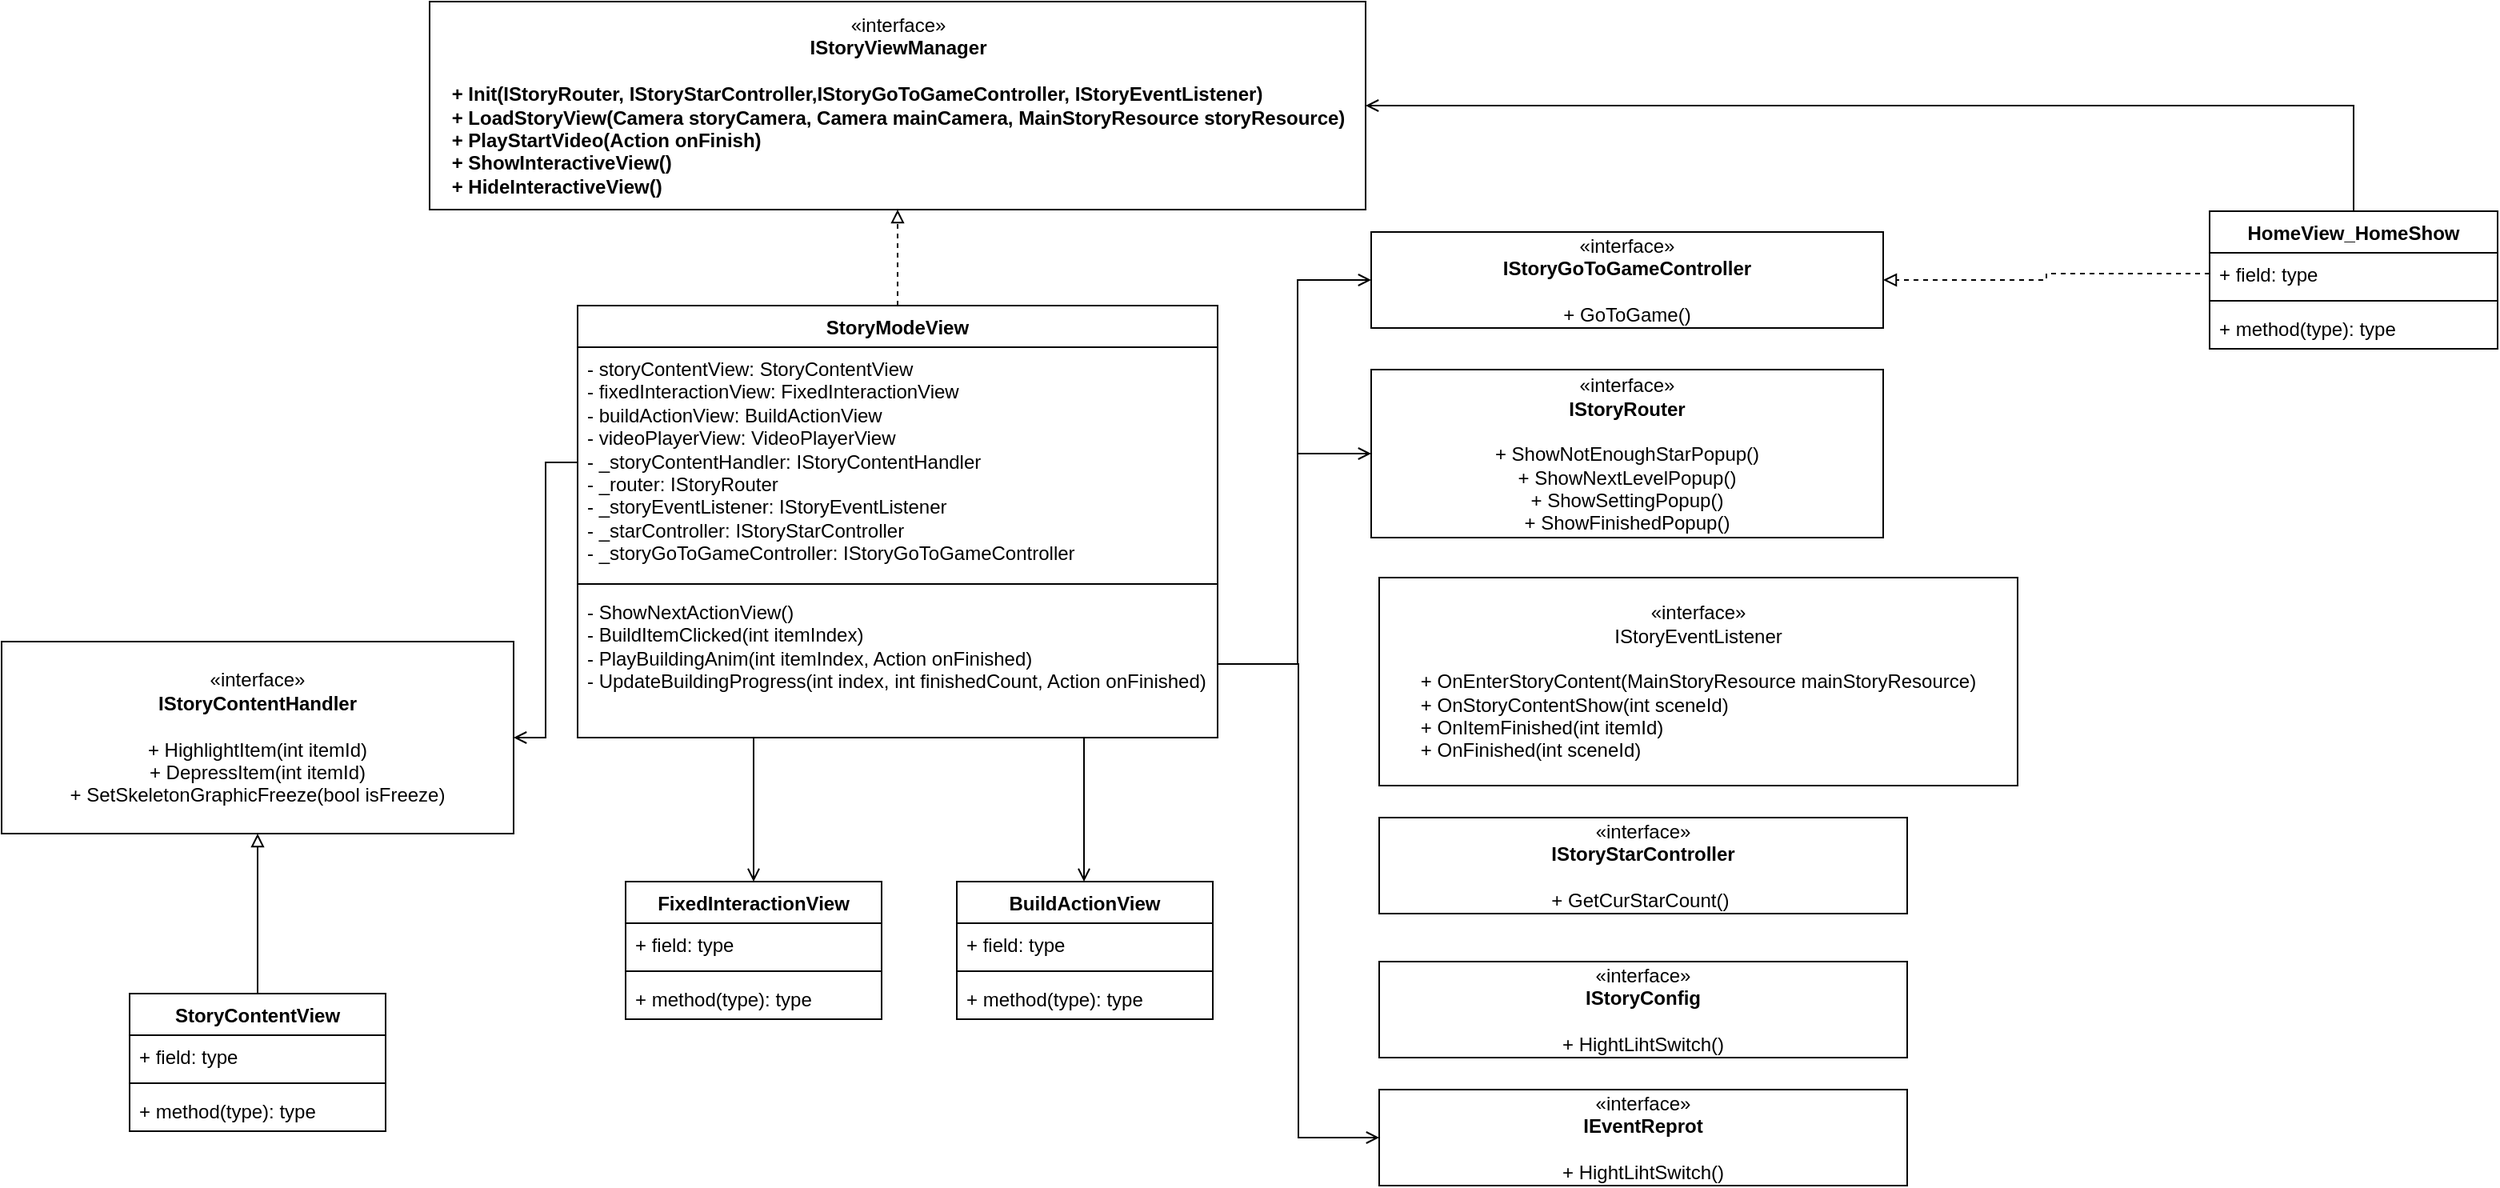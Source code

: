 <mxfile version="21.4.0" type="device">
  <diagram id="C5RBs43oDa-KdzZeNtuy" name="Page-1">
    <mxGraphModel dx="899" dy="566" grid="1" gridSize="10" guides="1" tooltips="1" connect="1" arrows="1" fold="1" page="1" pageScale="1" pageWidth="827" pageHeight="1169" math="0" shadow="0">
      <root>
        <mxCell id="WIyWlLk6GJQsqaUBKTNV-0" />
        <mxCell id="WIyWlLk6GJQsqaUBKTNV-1" parent="WIyWlLk6GJQsqaUBKTNV-0" />
        <mxCell id="JIIn0gWYJg09LjGFe-by-29" style="edgeStyle=orthogonalEdgeStyle;rounded=0;orthogonalLoop=1;jettySize=auto;html=1;exitX=0.5;exitY=0;exitDx=0;exitDy=0;entryX=0.5;entryY=1;entryDx=0;entryDy=0;endArrow=block;endFill=0;dashed=1;" parent="WIyWlLk6GJQsqaUBKTNV-1" source="JIIn0gWYJg09LjGFe-by-6" target="JIIn0gWYJg09LjGFe-by-10" edge="1">
          <mxGeometry relative="1" as="geometry" />
        </mxCell>
        <mxCell id="JIIn0gWYJg09LjGFe-by-6" value="StoryModeView" style="swimlane;fontStyle=1;align=center;verticalAlign=top;childLayout=stackLayout;horizontal=1;startSize=26;horizontalStack=0;resizeParent=1;resizeParentMax=0;resizeLast=0;collapsible=1;marginBottom=0;whiteSpace=wrap;html=1;" parent="WIyWlLk6GJQsqaUBKTNV-1" vertex="1">
          <mxGeometry x="430" y="470" width="400" height="270" as="geometry" />
        </mxCell>
        <mxCell id="JIIn0gWYJg09LjGFe-by-7" value="- storyContentView: StoryContentView&lt;br&gt;- fixedInteractionView:&amp;nbsp;FixedInteractionView&lt;br&gt;- buildActionView:&amp;nbsp;BuildActionView&lt;br&gt;- videoPlayerView:&amp;nbsp;VideoPlayerView&lt;br&gt;-&amp;nbsp;_storyContentHandler:&amp;nbsp;IStoryContentHandler&lt;br&gt;-&amp;nbsp;_router:&amp;nbsp;IStoryRouter&lt;br&gt;-&amp;nbsp;_storyEventListener: IStoryEventListener&lt;br&gt;-&amp;nbsp;_starController:&amp;nbsp;IStoryStarController&lt;br&gt;-&amp;nbsp;_storyGoToGameController:&amp;nbsp;IStoryGoToGameController" style="text;strokeColor=none;fillColor=none;align=left;verticalAlign=top;spacingLeft=4;spacingRight=4;overflow=hidden;rotatable=0;points=[[0,0.5],[1,0.5]];portConstraint=eastwest;whiteSpace=wrap;html=1;" parent="JIIn0gWYJg09LjGFe-by-6" vertex="1">
          <mxGeometry y="26" width="400" height="144" as="geometry" />
        </mxCell>
        <mxCell id="JIIn0gWYJg09LjGFe-by-8" value="" style="line;strokeWidth=1;fillColor=none;align=left;verticalAlign=middle;spacingTop=-1;spacingLeft=3;spacingRight=3;rotatable=0;labelPosition=right;points=[];portConstraint=eastwest;strokeColor=inherit;" parent="JIIn0gWYJg09LjGFe-by-6" vertex="1">
          <mxGeometry y="170" width="400" height="8" as="geometry" />
        </mxCell>
        <mxCell id="JIIn0gWYJg09LjGFe-by-9" value="- ShowNextActionView()&lt;br&gt;- BuildItemClicked(int itemIndex)&lt;br&gt;-&amp;nbsp;PlayBuildingAnim(int itemIndex, Action onFinished)&lt;br&gt;-&amp;nbsp;UpdateBuildingProgress(int index, int finishedCount, Action onFinished)" style="text;strokeColor=none;fillColor=none;align=left;verticalAlign=top;spacingLeft=4;spacingRight=4;overflow=hidden;rotatable=0;points=[[0,0.5],[1,0.5]];portConstraint=eastwest;whiteSpace=wrap;html=1;" parent="JIIn0gWYJg09LjGFe-by-6" vertex="1">
          <mxGeometry y="178" width="400" height="92" as="geometry" />
        </mxCell>
        <mxCell id="JIIn0gWYJg09LjGFe-by-10" value="«interface»&lt;br&gt;&lt;div style=&quot;&quot;&gt;&lt;b style=&quot;background-color: initial;&quot;&gt;IStoryViewManager&lt;/b&gt;&lt;/div&gt;&lt;br&gt;&lt;div style=&quot;text-align: left;&quot;&gt;&lt;b style=&quot;background-color: initial;&quot;&gt;+ Init(IStoryRouter, IStoryStarController,&lt;/b&gt;&lt;b style=&quot;background-color: initial;&quot;&gt;IStoryGoToGameController, IStoryEventListener)&lt;/b&gt;&lt;/div&gt;&lt;b&gt;+ LoadStoryView(Camera storyCamera, Camera mainCamera, MainStoryResource storyResource)&lt;br&gt;&lt;div style=&quot;text-align: left;&quot;&gt;&lt;b style=&quot;background-color: initial;&quot;&gt;+&amp;nbsp;&lt;/b&gt;&lt;b style=&quot;background-color: initial;&quot;&gt;PlayStartVideo(Action onFinish)&lt;/b&gt;&lt;/div&gt;&lt;div style=&quot;text-align: left;&quot;&gt;&lt;b style=&quot;background-color: initial;&quot;&gt;+&amp;nbsp;&lt;/b&gt;&lt;b style=&quot;background-color: initial;&quot;&gt;ShowInteractiveView()&lt;/b&gt;&lt;/div&gt;&lt;div style=&quot;text-align: left;&quot;&gt;&lt;b style=&quot;background-color: initial;&quot;&gt;+&amp;nbsp;&lt;/b&gt;&lt;b style=&quot;background-color: initial;&quot;&gt;HideInteractiveView()&lt;/b&gt;&lt;/div&gt;&lt;/b&gt;" style="html=1;whiteSpace=wrap;" parent="WIyWlLk6GJQsqaUBKTNV-1" vertex="1">
          <mxGeometry x="337.5" y="280" width="585" height="130" as="geometry" />
        </mxCell>
        <mxCell id="JIIn0gWYJg09LjGFe-by-11" value="«interface»&lt;br&gt;&lt;b&gt;IStoryStarController&lt;/b&gt;&lt;br&gt;&lt;br&gt;&lt;div style=&quot;text-align: left;&quot;&gt;&lt;span style=&quot;background-color: initial;&quot;&gt;+&amp;nbsp;&lt;/span&gt;&lt;span style=&quot;background-color: initial;&quot;&gt;GetCurStarCount()&lt;/span&gt;&lt;/div&gt;" style="html=1;whiteSpace=wrap;" parent="WIyWlLk6GJQsqaUBKTNV-1" vertex="1">
          <mxGeometry x="931" y="790" width="330" height="60" as="geometry" />
        </mxCell>
        <mxCell id="JIIn0gWYJg09LjGFe-by-12" value="«interface»&lt;br&gt;&lt;b&gt;IStoryRouter&lt;br&gt;&lt;br&gt;&lt;/b&gt;+&amp;nbsp;ShowNotEnoughStarPopup()&lt;br&gt;+&amp;nbsp;ShowNextLevelPopup()&lt;br&gt;+&amp;nbsp;ShowSettingPopup()&lt;br&gt;+&amp;nbsp;ShowFinishedPopup()" style="html=1;whiteSpace=wrap;" parent="WIyWlLk6GJQsqaUBKTNV-1" vertex="1">
          <mxGeometry x="926" y="510" width="320" height="105" as="geometry" />
        </mxCell>
        <mxCell id="JIIn0gWYJg09LjGFe-by-13" value="«interface»&lt;br&gt;&lt;b&gt;IStoryGoToGameController&lt;br&gt;&lt;br&gt;&lt;/b&gt;+&amp;nbsp;GoToGame()" style="html=1;whiteSpace=wrap;" parent="WIyWlLk6GJQsqaUBKTNV-1" vertex="1">
          <mxGeometry x="926" y="424" width="320" height="60" as="geometry" />
        </mxCell>
        <mxCell id="JIIn0gWYJg09LjGFe-by-14" value="«interface»&lt;br&gt;&lt;b&gt;IStoryConfig&lt;br&gt;&lt;/b&gt;&lt;br&gt;&lt;div style=&quot;text-align: left;&quot;&gt;&lt;span style=&quot;background-color: initial;&quot;&gt;+&amp;nbsp;&lt;/span&gt;&lt;span style=&quot;background-color: initial;&quot;&gt;HightLihtSwitch()&lt;/span&gt;&lt;/div&gt;" style="html=1;whiteSpace=wrap;" parent="WIyWlLk6GJQsqaUBKTNV-1" vertex="1">
          <mxGeometry x="931" y="880" width="330" height="60" as="geometry" />
        </mxCell>
        <mxCell id="JIIn0gWYJg09LjGFe-by-28" style="edgeStyle=orthogonalEdgeStyle;rounded=0;orthogonalLoop=1;jettySize=auto;html=1;exitX=0.5;exitY=0;exitDx=0;exitDy=0;entryX=0.5;entryY=1;entryDx=0;entryDy=0;endArrow=block;endFill=0;" parent="WIyWlLk6GJQsqaUBKTNV-1" source="JIIn0gWYJg09LjGFe-by-15" target="JIIn0gWYJg09LjGFe-by-27" edge="1">
          <mxGeometry relative="1" as="geometry" />
        </mxCell>
        <mxCell id="JIIn0gWYJg09LjGFe-by-15" value="StoryContentView" style="swimlane;fontStyle=1;align=center;verticalAlign=top;childLayout=stackLayout;horizontal=1;startSize=26;horizontalStack=0;resizeParent=1;resizeParentMax=0;resizeLast=0;collapsible=1;marginBottom=0;whiteSpace=wrap;html=1;" parent="WIyWlLk6GJQsqaUBKTNV-1" vertex="1">
          <mxGeometry x="150" y="900" width="160" height="86" as="geometry" />
        </mxCell>
        <mxCell id="JIIn0gWYJg09LjGFe-by-16" value="+ field: type" style="text;strokeColor=none;fillColor=none;align=left;verticalAlign=top;spacingLeft=4;spacingRight=4;overflow=hidden;rotatable=0;points=[[0,0.5],[1,0.5]];portConstraint=eastwest;whiteSpace=wrap;html=1;" parent="JIIn0gWYJg09LjGFe-by-15" vertex="1">
          <mxGeometry y="26" width="160" height="26" as="geometry" />
        </mxCell>
        <mxCell id="JIIn0gWYJg09LjGFe-by-17" value="" style="line;strokeWidth=1;fillColor=none;align=left;verticalAlign=middle;spacingTop=-1;spacingLeft=3;spacingRight=3;rotatable=0;labelPosition=right;points=[];portConstraint=eastwest;strokeColor=inherit;" parent="JIIn0gWYJg09LjGFe-by-15" vertex="1">
          <mxGeometry y="52" width="160" height="8" as="geometry" />
        </mxCell>
        <mxCell id="JIIn0gWYJg09LjGFe-by-18" value="+ method(type): type" style="text;strokeColor=none;fillColor=none;align=left;verticalAlign=top;spacingLeft=4;spacingRight=4;overflow=hidden;rotatable=0;points=[[0,0.5],[1,0.5]];portConstraint=eastwest;whiteSpace=wrap;html=1;" parent="JIIn0gWYJg09LjGFe-by-15" vertex="1">
          <mxGeometry y="60" width="160" height="26" as="geometry" />
        </mxCell>
        <mxCell id="JIIn0gWYJg09LjGFe-by-19" value="FixedInteractionView" style="swimlane;fontStyle=1;align=center;verticalAlign=top;childLayout=stackLayout;horizontal=1;startSize=26;horizontalStack=0;resizeParent=1;resizeParentMax=0;resizeLast=0;collapsible=1;marginBottom=0;whiteSpace=wrap;html=1;" parent="WIyWlLk6GJQsqaUBKTNV-1" vertex="1">
          <mxGeometry x="460" y="830" width="160" height="86" as="geometry" />
        </mxCell>
        <mxCell id="JIIn0gWYJg09LjGFe-by-20" value="+ field: type" style="text;strokeColor=none;fillColor=none;align=left;verticalAlign=top;spacingLeft=4;spacingRight=4;overflow=hidden;rotatable=0;points=[[0,0.5],[1,0.5]];portConstraint=eastwest;whiteSpace=wrap;html=1;" parent="JIIn0gWYJg09LjGFe-by-19" vertex="1">
          <mxGeometry y="26" width="160" height="26" as="geometry" />
        </mxCell>
        <mxCell id="JIIn0gWYJg09LjGFe-by-21" value="" style="line;strokeWidth=1;fillColor=none;align=left;verticalAlign=middle;spacingTop=-1;spacingLeft=3;spacingRight=3;rotatable=0;labelPosition=right;points=[];portConstraint=eastwest;strokeColor=inherit;" parent="JIIn0gWYJg09LjGFe-by-19" vertex="1">
          <mxGeometry y="52" width="160" height="8" as="geometry" />
        </mxCell>
        <mxCell id="JIIn0gWYJg09LjGFe-by-22" value="+ method(type): type" style="text;strokeColor=none;fillColor=none;align=left;verticalAlign=top;spacingLeft=4;spacingRight=4;overflow=hidden;rotatable=0;points=[[0,0.5],[1,0.5]];portConstraint=eastwest;whiteSpace=wrap;html=1;" parent="JIIn0gWYJg09LjGFe-by-19" vertex="1">
          <mxGeometry y="60" width="160" height="26" as="geometry" />
        </mxCell>
        <mxCell id="JIIn0gWYJg09LjGFe-by-23" value="BuildActionView" style="swimlane;fontStyle=1;align=center;verticalAlign=top;childLayout=stackLayout;horizontal=1;startSize=26;horizontalStack=0;resizeParent=1;resizeParentMax=0;resizeLast=0;collapsible=1;marginBottom=0;whiteSpace=wrap;html=1;" parent="WIyWlLk6GJQsqaUBKTNV-1" vertex="1">
          <mxGeometry x="667" y="830" width="160" height="86" as="geometry" />
        </mxCell>
        <mxCell id="JIIn0gWYJg09LjGFe-by-24" value="+ field: type" style="text;strokeColor=none;fillColor=none;align=left;verticalAlign=top;spacingLeft=4;spacingRight=4;overflow=hidden;rotatable=0;points=[[0,0.5],[1,0.5]];portConstraint=eastwest;whiteSpace=wrap;html=1;" parent="JIIn0gWYJg09LjGFe-by-23" vertex="1">
          <mxGeometry y="26" width="160" height="26" as="geometry" />
        </mxCell>
        <mxCell id="JIIn0gWYJg09LjGFe-by-25" value="" style="line;strokeWidth=1;fillColor=none;align=left;verticalAlign=middle;spacingTop=-1;spacingLeft=3;spacingRight=3;rotatable=0;labelPosition=right;points=[];portConstraint=eastwest;strokeColor=inherit;" parent="JIIn0gWYJg09LjGFe-by-23" vertex="1">
          <mxGeometry y="52" width="160" height="8" as="geometry" />
        </mxCell>
        <mxCell id="JIIn0gWYJg09LjGFe-by-26" value="+ method(type): type" style="text;strokeColor=none;fillColor=none;align=left;verticalAlign=top;spacingLeft=4;spacingRight=4;overflow=hidden;rotatable=0;points=[[0,0.5],[1,0.5]];portConstraint=eastwest;whiteSpace=wrap;html=1;" parent="JIIn0gWYJg09LjGFe-by-23" vertex="1">
          <mxGeometry y="60" width="160" height="26" as="geometry" />
        </mxCell>
        <mxCell id="JIIn0gWYJg09LjGFe-by-27" value="«interface»&lt;br&gt;&lt;b&gt;IStoryContentHandler&lt;br&gt;&lt;br&gt;&lt;/b&gt;+&amp;nbsp;HighlightItem(int itemId)&lt;br&gt;+&amp;nbsp;DepressItem(int itemId)&lt;br&gt;+&amp;nbsp;SetSkeletonGraphicFreeze(bool isFreeze)" style="html=1;whiteSpace=wrap;" parent="WIyWlLk6GJQsqaUBKTNV-1" vertex="1">
          <mxGeometry x="70" y="680" width="320" height="120" as="geometry" />
        </mxCell>
        <mxCell id="JIIn0gWYJg09LjGFe-by-36" value="«interface»&lt;br&gt;&lt;b&gt;IEventReprot&lt;br&gt;&lt;/b&gt;&lt;br&gt;&lt;div style=&quot;text-align: left;&quot;&gt;&lt;span style=&quot;background-color: initial;&quot;&gt;+&amp;nbsp;&lt;/span&gt;&lt;span style=&quot;background-color: initial;&quot;&gt;HightLihtSwitch()&lt;/span&gt;&lt;/div&gt;" style="html=1;whiteSpace=wrap;" parent="WIyWlLk6GJQsqaUBKTNV-1" vertex="1">
          <mxGeometry x="931" y="960" width="330" height="60" as="geometry" />
        </mxCell>
        <mxCell id="JIIn0gWYJg09LjGFe-by-37" style="edgeStyle=orthogonalEdgeStyle;rounded=0;orthogonalLoop=1;jettySize=auto;html=1;exitX=0;exitY=0.5;exitDx=0;exitDy=0;entryX=1;entryY=0.5;entryDx=0;entryDy=0;endArrow=open;endFill=0;" parent="WIyWlLk6GJQsqaUBKTNV-1" source="JIIn0gWYJg09LjGFe-by-7" target="JIIn0gWYJg09LjGFe-by-27" edge="1">
          <mxGeometry relative="1" as="geometry" />
        </mxCell>
        <mxCell id="JIIn0gWYJg09LjGFe-by-40" style="edgeStyle=orthogonalEdgeStyle;rounded=0;orthogonalLoop=1;jettySize=auto;html=1;entryX=0.5;entryY=0;entryDx=0;entryDy=0;endArrow=open;endFill=0;" parent="WIyWlLk6GJQsqaUBKTNV-1" target="JIIn0gWYJg09LjGFe-by-19" edge="1">
          <mxGeometry relative="1" as="geometry">
            <mxPoint x="540" y="740" as="sourcePoint" />
            <Array as="points">
              <mxPoint x="540" y="760" />
              <mxPoint x="540" y="760" />
            </Array>
          </mxGeometry>
        </mxCell>
        <mxCell id="JIIn0gWYJg09LjGFe-by-41" style="edgeStyle=orthogonalEdgeStyle;rounded=0;orthogonalLoop=1;jettySize=auto;html=1;entryX=0.5;entryY=0;entryDx=0;entryDy=0;endArrow=open;endFill=0;" parent="WIyWlLk6GJQsqaUBKTNV-1" edge="1">
          <mxGeometry relative="1" as="geometry">
            <mxPoint x="746.5" y="740" as="sourcePoint" />
            <mxPoint x="746.5" y="830" as="targetPoint" />
            <Array as="points">
              <mxPoint x="746.5" y="760" />
              <mxPoint x="746.5" y="760" />
            </Array>
          </mxGeometry>
        </mxCell>
        <mxCell id="JIIn0gWYJg09LjGFe-by-51" style="edgeStyle=orthogonalEdgeStyle;rounded=0;orthogonalLoop=1;jettySize=auto;html=1;exitX=0.5;exitY=0;exitDx=0;exitDy=0;entryX=1;entryY=0.5;entryDx=0;entryDy=0;endArrow=open;endFill=0;" parent="WIyWlLk6GJQsqaUBKTNV-1" source="JIIn0gWYJg09LjGFe-by-42" target="JIIn0gWYJg09LjGFe-by-10" edge="1">
          <mxGeometry relative="1" as="geometry" />
        </mxCell>
        <mxCell id="JIIn0gWYJg09LjGFe-by-42" value="HomeView_HomeShow" style="swimlane;fontStyle=1;align=center;verticalAlign=top;childLayout=stackLayout;horizontal=1;startSize=26;horizontalStack=0;resizeParent=1;resizeParentMax=0;resizeLast=0;collapsible=1;marginBottom=0;whiteSpace=wrap;html=1;" parent="WIyWlLk6GJQsqaUBKTNV-1" vertex="1">
          <mxGeometry x="1450" y="411" width="180" height="86" as="geometry" />
        </mxCell>
        <mxCell id="JIIn0gWYJg09LjGFe-by-43" value="+ field: type" style="text;strokeColor=none;fillColor=none;align=left;verticalAlign=top;spacingLeft=4;spacingRight=4;overflow=hidden;rotatable=0;points=[[0,0.5],[1,0.5]];portConstraint=eastwest;whiteSpace=wrap;html=1;" parent="JIIn0gWYJg09LjGFe-by-42" vertex="1">
          <mxGeometry y="26" width="180" height="26" as="geometry" />
        </mxCell>
        <mxCell id="JIIn0gWYJg09LjGFe-by-44" value="" style="line;strokeWidth=1;fillColor=none;align=left;verticalAlign=middle;spacingTop=-1;spacingLeft=3;spacingRight=3;rotatable=0;labelPosition=right;points=[];portConstraint=eastwest;strokeColor=inherit;" parent="JIIn0gWYJg09LjGFe-by-42" vertex="1">
          <mxGeometry y="52" width="180" height="8" as="geometry" />
        </mxCell>
        <mxCell id="JIIn0gWYJg09LjGFe-by-45" value="+ method(type): type" style="text;strokeColor=none;fillColor=none;align=left;verticalAlign=top;spacingLeft=4;spacingRight=4;overflow=hidden;rotatable=0;points=[[0,0.5],[1,0.5]];portConstraint=eastwest;whiteSpace=wrap;html=1;" parent="JIIn0gWYJg09LjGFe-by-42" vertex="1">
          <mxGeometry y="60" width="180" height="26" as="geometry" />
        </mxCell>
        <mxCell id="JIIn0gWYJg09LjGFe-by-46" style="edgeStyle=orthogonalEdgeStyle;rounded=0;orthogonalLoop=1;jettySize=auto;html=1;exitX=1;exitY=0.5;exitDx=0;exitDy=0;entryX=0;entryY=0.5;entryDx=0;entryDy=0;endArrow=open;endFill=0;" parent="WIyWlLk6GJQsqaUBKTNV-1" source="JIIn0gWYJg09LjGFe-by-9" target="JIIn0gWYJg09LjGFe-by-12" edge="1">
          <mxGeometry relative="1" as="geometry">
            <Array as="points">
              <mxPoint x="880" y="694" />
              <mxPoint x="880" y="563" />
            </Array>
          </mxGeometry>
        </mxCell>
        <mxCell id="JIIn0gWYJg09LjGFe-by-47" style="edgeStyle=orthogonalEdgeStyle;rounded=0;orthogonalLoop=1;jettySize=auto;html=1;exitX=1;exitY=0.5;exitDx=0;exitDy=0;entryX=0;entryY=0.5;entryDx=0;entryDy=0;endArrow=open;endFill=0;" parent="WIyWlLk6GJQsqaUBKTNV-1" source="JIIn0gWYJg09LjGFe-by-9" target="JIIn0gWYJg09LjGFe-by-13" edge="1">
          <mxGeometry relative="1" as="geometry">
            <Array as="points">
              <mxPoint x="880" y="694" />
              <mxPoint x="880" y="454" />
            </Array>
          </mxGeometry>
        </mxCell>
        <mxCell id="JIIn0gWYJg09LjGFe-by-48" style="edgeStyle=orthogonalEdgeStyle;rounded=0;orthogonalLoop=1;jettySize=auto;html=1;exitX=1;exitY=0.5;exitDx=0;exitDy=0;entryX=0;entryY=0.5;entryDx=0;entryDy=0;endArrow=open;endFill=0;" parent="WIyWlLk6GJQsqaUBKTNV-1" source="JIIn0gWYJg09LjGFe-by-9" target="JIIn0gWYJg09LjGFe-by-36" edge="1">
          <mxGeometry relative="1" as="geometry" />
        </mxCell>
        <mxCell id="JIIn0gWYJg09LjGFe-by-50" style="edgeStyle=orthogonalEdgeStyle;rounded=0;orthogonalLoop=1;jettySize=auto;html=1;exitX=0;exitY=0.5;exitDx=0;exitDy=0;entryX=1;entryY=0.5;entryDx=0;entryDy=0;endArrow=block;endFill=0;dashed=1;" parent="WIyWlLk6GJQsqaUBKTNV-1" source="JIIn0gWYJg09LjGFe-by-43" target="JIIn0gWYJg09LjGFe-by-13" edge="1">
          <mxGeometry relative="1" as="geometry" />
        </mxCell>
        <mxCell id="JIIn0gWYJg09LjGFe-by-52" value="«interface»&lt;br&gt;IStoryEventListener&lt;br&gt;&lt;br&gt;&lt;div style=&quot;text-align: left;&quot;&gt;&lt;span style=&quot;background-color: initial;&quot;&gt;+&amp;nbsp;&lt;/span&gt;OnEnterStoryContent(MainStoryResource mainStoryResource&lt;span style=&quot;background-color: initial;&quot;&gt;)&lt;/span&gt;&lt;/div&gt;&lt;div style=&quot;text-align: left;&quot;&gt;+&amp;nbsp;OnStoryContentShow(int sceneId)&lt;/div&gt;&lt;div style=&quot;text-align: left;&quot;&gt;+&amp;nbsp;OnItemFinished(int itemId)&lt;/div&gt;&lt;div style=&quot;text-align: left;&quot;&gt;+&amp;nbsp;OnFinished(int sceneId)&lt;/div&gt;" style="html=1;whiteSpace=wrap;" parent="WIyWlLk6GJQsqaUBKTNV-1" vertex="1">
          <mxGeometry x="931" y="640" width="399" height="130" as="geometry" />
        </mxCell>
      </root>
    </mxGraphModel>
  </diagram>
</mxfile>
